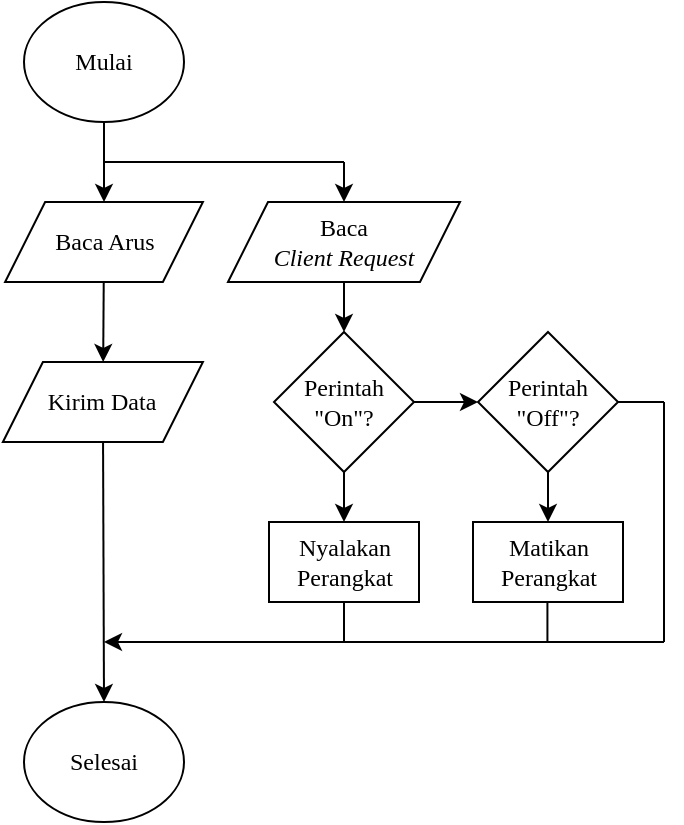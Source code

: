 <mxfile version="14.2.7" type="github">
  <diagram id="C5RBs43oDa-KdzZeNtuy" name="Page-1">
    <mxGraphModel dx="496" dy="264" grid="1" gridSize="10" guides="1" tooltips="1" connect="1" arrows="1" fold="1" page="1" pageScale="1" pageWidth="827" pageHeight="1169" math="0" shadow="0">
      <root>
        <mxCell id="WIyWlLk6GJQsqaUBKTNV-0" />
        <mxCell id="WIyWlLk6GJQsqaUBKTNV-1" parent="WIyWlLk6GJQsqaUBKTNV-0" />
        <mxCell id="VFo1LNx78Vd1Gto0suPX-23" value="" style="edgeStyle=none;rounded=0;orthogonalLoop=1;jettySize=auto;html=1;" edge="1" parent="WIyWlLk6GJQsqaUBKTNV-1" source="VFo1LNx78Vd1Gto0suPX-0" target="VFo1LNx78Vd1Gto0suPX-3">
          <mxGeometry relative="1" as="geometry" />
        </mxCell>
        <mxCell id="VFo1LNx78Vd1Gto0suPX-0" value="&lt;font face=&quot;Times New Roman&quot;&gt;Mulai&lt;/font&gt;" style="ellipse;whiteSpace=wrap;html=1;" vertex="1" parent="WIyWlLk6GJQsqaUBKTNV-1">
          <mxGeometry x="240" y="20" width="80" height="60" as="geometry" />
        </mxCell>
        <mxCell id="VFo1LNx78Vd1Gto0suPX-1" value="&lt;font face=&quot;Times New Roman&quot;&gt;Selesai&lt;/font&gt;" style="ellipse;whiteSpace=wrap;html=1;" vertex="1" parent="WIyWlLk6GJQsqaUBKTNV-1">
          <mxGeometry x="240" y="370" width="80" height="60" as="geometry" />
        </mxCell>
        <mxCell id="VFo1LNx78Vd1Gto0suPX-27" value="" style="edgeStyle=none;rounded=0;orthogonalLoop=1;jettySize=auto;html=1;" edge="1" parent="WIyWlLk6GJQsqaUBKTNV-1" source="VFo1LNx78Vd1Gto0suPX-2" target="VFo1LNx78Vd1Gto0suPX-7">
          <mxGeometry relative="1" as="geometry" />
        </mxCell>
        <mxCell id="VFo1LNx78Vd1Gto0suPX-2" value="&lt;font face=&quot;Times New Roman&quot;&gt;Baca&lt;br&gt;&lt;i&gt;Client Request&lt;/i&gt;&lt;/font&gt;" style="shape=parallelogram;perimeter=parallelogramPerimeter;whiteSpace=wrap;html=1;fixedSize=1;" vertex="1" parent="WIyWlLk6GJQsqaUBKTNV-1">
          <mxGeometry x="342" y="120" width="116" height="40" as="geometry" />
        </mxCell>
        <mxCell id="VFo1LNx78Vd1Gto0suPX-28" value="" style="edgeStyle=none;rounded=0;orthogonalLoop=1;jettySize=auto;html=1;" edge="1" parent="WIyWlLk6GJQsqaUBKTNV-1" source="VFo1LNx78Vd1Gto0suPX-3" target="VFo1LNx78Vd1Gto0suPX-6">
          <mxGeometry relative="1" as="geometry" />
        </mxCell>
        <mxCell id="VFo1LNx78Vd1Gto0suPX-3" value="&lt;font face=&quot;Times New Roman&quot;&gt;Baca Arus&lt;/font&gt;" style="shape=parallelogram;perimeter=parallelogramPerimeter;whiteSpace=wrap;html=1;fixedSize=1;" vertex="1" parent="WIyWlLk6GJQsqaUBKTNV-1">
          <mxGeometry x="230.56" y="120" width="98.89" height="40" as="geometry" />
        </mxCell>
        <mxCell id="VFo1LNx78Vd1Gto0suPX-32" style="edgeStyle=none;rounded=0;orthogonalLoop=1;jettySize=auto;html=1;entryX=0.5;entryY=0;entryDx=0;entryDy=0;" edge="1" parent="WIyWlLk6GJQsqaUBKTNV-1" source="VFo1LNx78Vd1Gto0suPX-6" target="VFo1LNx78Vd1Gto0suPX-1">
          <mxGeometry relative="1" as="geometry" />
        </mxCell>
        <mxCell id="VFo1LNx78Vd1Gto0suPX-6" value="&lt;font face=&quot;Times New Roman&quot;&gt;Kirim Data&lt;/font&gt;" style="shape=parallelogram;perimeter=parallelogramPerimeter;whiteSpace=wrap;html=1;fixedSize=1;" vertex="1" parent="WIyWlLk6GJQsqaUBKTNV-1">
          <mxGeometry x="229.45" y="200" width="100" height="40" as="geometry" />
        </mxCell>
        <mxCell id="VFo1LNx78Vd1Gto0suPX-29" value="" style="edgeStyle=none;rounded=0;orthogonalLoop=1;jettySize=auto;html=1;" edge="1" parent="WIyWlLk6GJQsqaUBKTNV-1" source="VFo1LNx78Vd1Gto0suPX-7" target="VFo1LNx78Vd1Gto0suPX-9">
          <mxGeometry relative="1" as="geometry" />
        </mxCell>
        <mxCell id="VFo1LNx78Vd1Gto0suPX-31" value="" style="edgeStyle=none;rounded=0;orthogonalLoop=1;jettySize=auto;html=1;" edge="1" parent="WIyWlLk6GJQsqaUBKTNV-1" source="VFo1LNx78Vd1Gto0suPX-7" target="VFo1LNx78Vd1Gto0suPX-8">
          <mxGeometry relative="1" as="geometry" />
        </mxCell>
        <mxCell id="VFo1LNx78Vd1Gto0suPX-7" value="&lt;font face=&quot;Times New Roman&quot;&gt;Perintah&lt;br&gt;&quot;On&quot;?&lt;/font&gt;" style="rhombus;whiteSpace=wrap;html=1;" vertex="1" parent="WIyWlLk6GJQsqaUBKTNV-1">
          <mxGeometry x="365" y="185" width="70" height="70" as="geometry" />
        </mxCell>
        <mxCell id="VFo1LNx78Vd1Gto0suPX-8" value="&lt;font face=&quot;Times New Roman&quot;&gt;Nyalakan Perangkat&lt;/font&gt;" style="rounded=0;whiteSpace=wrap;html=1;align=center;" vertex="1" parent="WIyWlLk6GJQsqaUBKTNV-1">
          <mxGeometry x="362.5" y="280" width="75" height="40" as="geometry" />
        </mxCell>
        <mxCell id="VFo1LNx78Vd1Gto0suPX-30" value="" style="edgeStyle=none;rounded=0;orthogonalLoop=1;jettySize=auto;html=1;" edge="1" parent="WIyWlLk6GJQsqaUBKTNV-1" source="VFo1LNx78Vd1Gto0suPX-9" target="VFo1LNx78Vd1Gto0suPX-10">
          <mxGeometry relative="1" as="geometry" />
        </mxCell>
        <mxCell id="VFo1LNx78Vd1Gto0suPX-9" value="&lt;font face=&quot;Times New Roman&quot;&gt;Perintah&lt;br&gt;&quot;Off&quot;?&lt;/font&gt;" style="rhombus;whiteSpace=wrap;html=1;" vertex="1" parent="WIyWlLk6GJQsqaUBKTNV-1">
          <mxGeometry x="467" y="185" width="70" height="70" as="geometry" />
        </mxCell>
        <mxCell id="VFo1LNx78Vd1Gto0suPX-10" value="&lt;font face=&quot;Times New Roman&quot;&gt;Matikan Perangkat&lt;/font&gt;" style="rounded=0;whiteSpace=wrap;html=1;align=center;" vertex="1" parent="WIyWlLk6GJQsqaUBKTNV-1">
          <mxGeometry x="464.5" y="280" width="75" height="40" as="geometry" />
        </mxCell>
        <mxCell id="VFo1LNx78Vd1Gto0suPX-24" value="" style="endArrow=none;html=1;" edge="1" parent="WIyWlLk6GJQsqaUBKTNV-1">
          <mxGeometry width="50" height="50" relative="1" as="geometry">
            <mxPoint x="280" y="100" as="sourcePoint" />
            <mxPoint x="400" y="100" as="targetPoint" />
          </mxGeometry>
        </mxCell>
        <mxCell id="VFo1LNx78Vd1Gto0suPX-26" value="" style="endArrow=classic;html=1;entryX=0.5;entryY=0;entryDx=0;entryDy=0;" edge="1" parent="WIyWlLk6GJQsqaUBKTNV-1" target="VFo1LNx78Vd1Gto0suPX-2">
          <mxGeometry width="50" height="50" relative="1" as="geometry">
            <mxPoint x="400" y="100" as="sourcePoint" />
            <mxPoint x="390" y="110" as="targetPoint" />
          </mxGeometry>
        </mxCell>
        <mxCell id="VFo1LNx78Vd1Gto0suPX-33" value="" style="endArrow=none;html=1;entryX=0.5;entryY=1;entryDx=0;entryDy=0;" edge="1" parent="WIyWlLk6GJQsqaUBKTNV-1" target="VFo1LNx78Vd1Gto0suPX-8">
          <mxGeometry width="50" height="50" relative="1" as="geometry">
            <mxPoint x="400" y="340" as="sourcePoint" />
            <mxPoint x="400" y="290" as="targetPoint" />
          </mxGeometry>
        </mxCell>
        <mxCell id="VFo1LNx78Vd1Gto0suPX-34" value="" style="endArrow=none;html=1;entryX=0.5;entryY=1;entryDx=0;entryDy=0;" edge="1" parent="WIyWlLk6GJQsqaUBKTNV-1">
          <mxGeometry width="50" height="50" relative="1" as="geometry">
            <mxPoint x="501.71" y="340" as="sourcePoint" />
            <mxPoint x="501.71" y="320" as="targetPoint" />
          </mxGeometry>
        </mxCell>
        <mxCell id="VFo1LNx78Vd1Gto0suPX-35" value="" style="endArrow=none;html=1;" edge="1" parent="WIyWlLk6GJQsqaUBKTNV-1">
          <mxGeometry width="50" height="50" relative="1" as="geometry">
            <mxPoint x="560" y="340" as="sourcePoint" />
            <mxPoint x="560" y="220" as="targetPoint" />
          </mxGeometry>
        </mxCell>
        <mxCell id="VFo1LNx78Vd1Gto0suPX-36" value="" style="endArrow=none;html=1;entryX=0.5;entryY=1;entryDx=0;entryDy=0;" edge="1" parent="WIyWlLk6GJQsqaUBKTNV-1">
          <mxGeometry width="50" height="50" relative="1" as="geometry">
            <mxPoint x="560" y="220" as="sourcePoint" />
            <mxPoint x="537" y="220" as="targetPoint" />
          </mxGeometry>
        </mxCell>
        <mxCell id="VFo1LNx78Vd1Gto0suPX-38" value="" style="endArrow=classic;html=1;" edge="1" parent="WIyWlLk6GJQsqaUBKTNV-1">
          <mxGeometry width="50" height="50" relative="1" as="geometry">
            <mxPoint x="560" y="340" as="sourcePoint" />
            <mxPoint x="280" y="340" as="targetPoint" />
          </mxGeometry>
        </mxCell>
      </root>
    </mxGraphModel>
  </diagram>
</mxfile>
